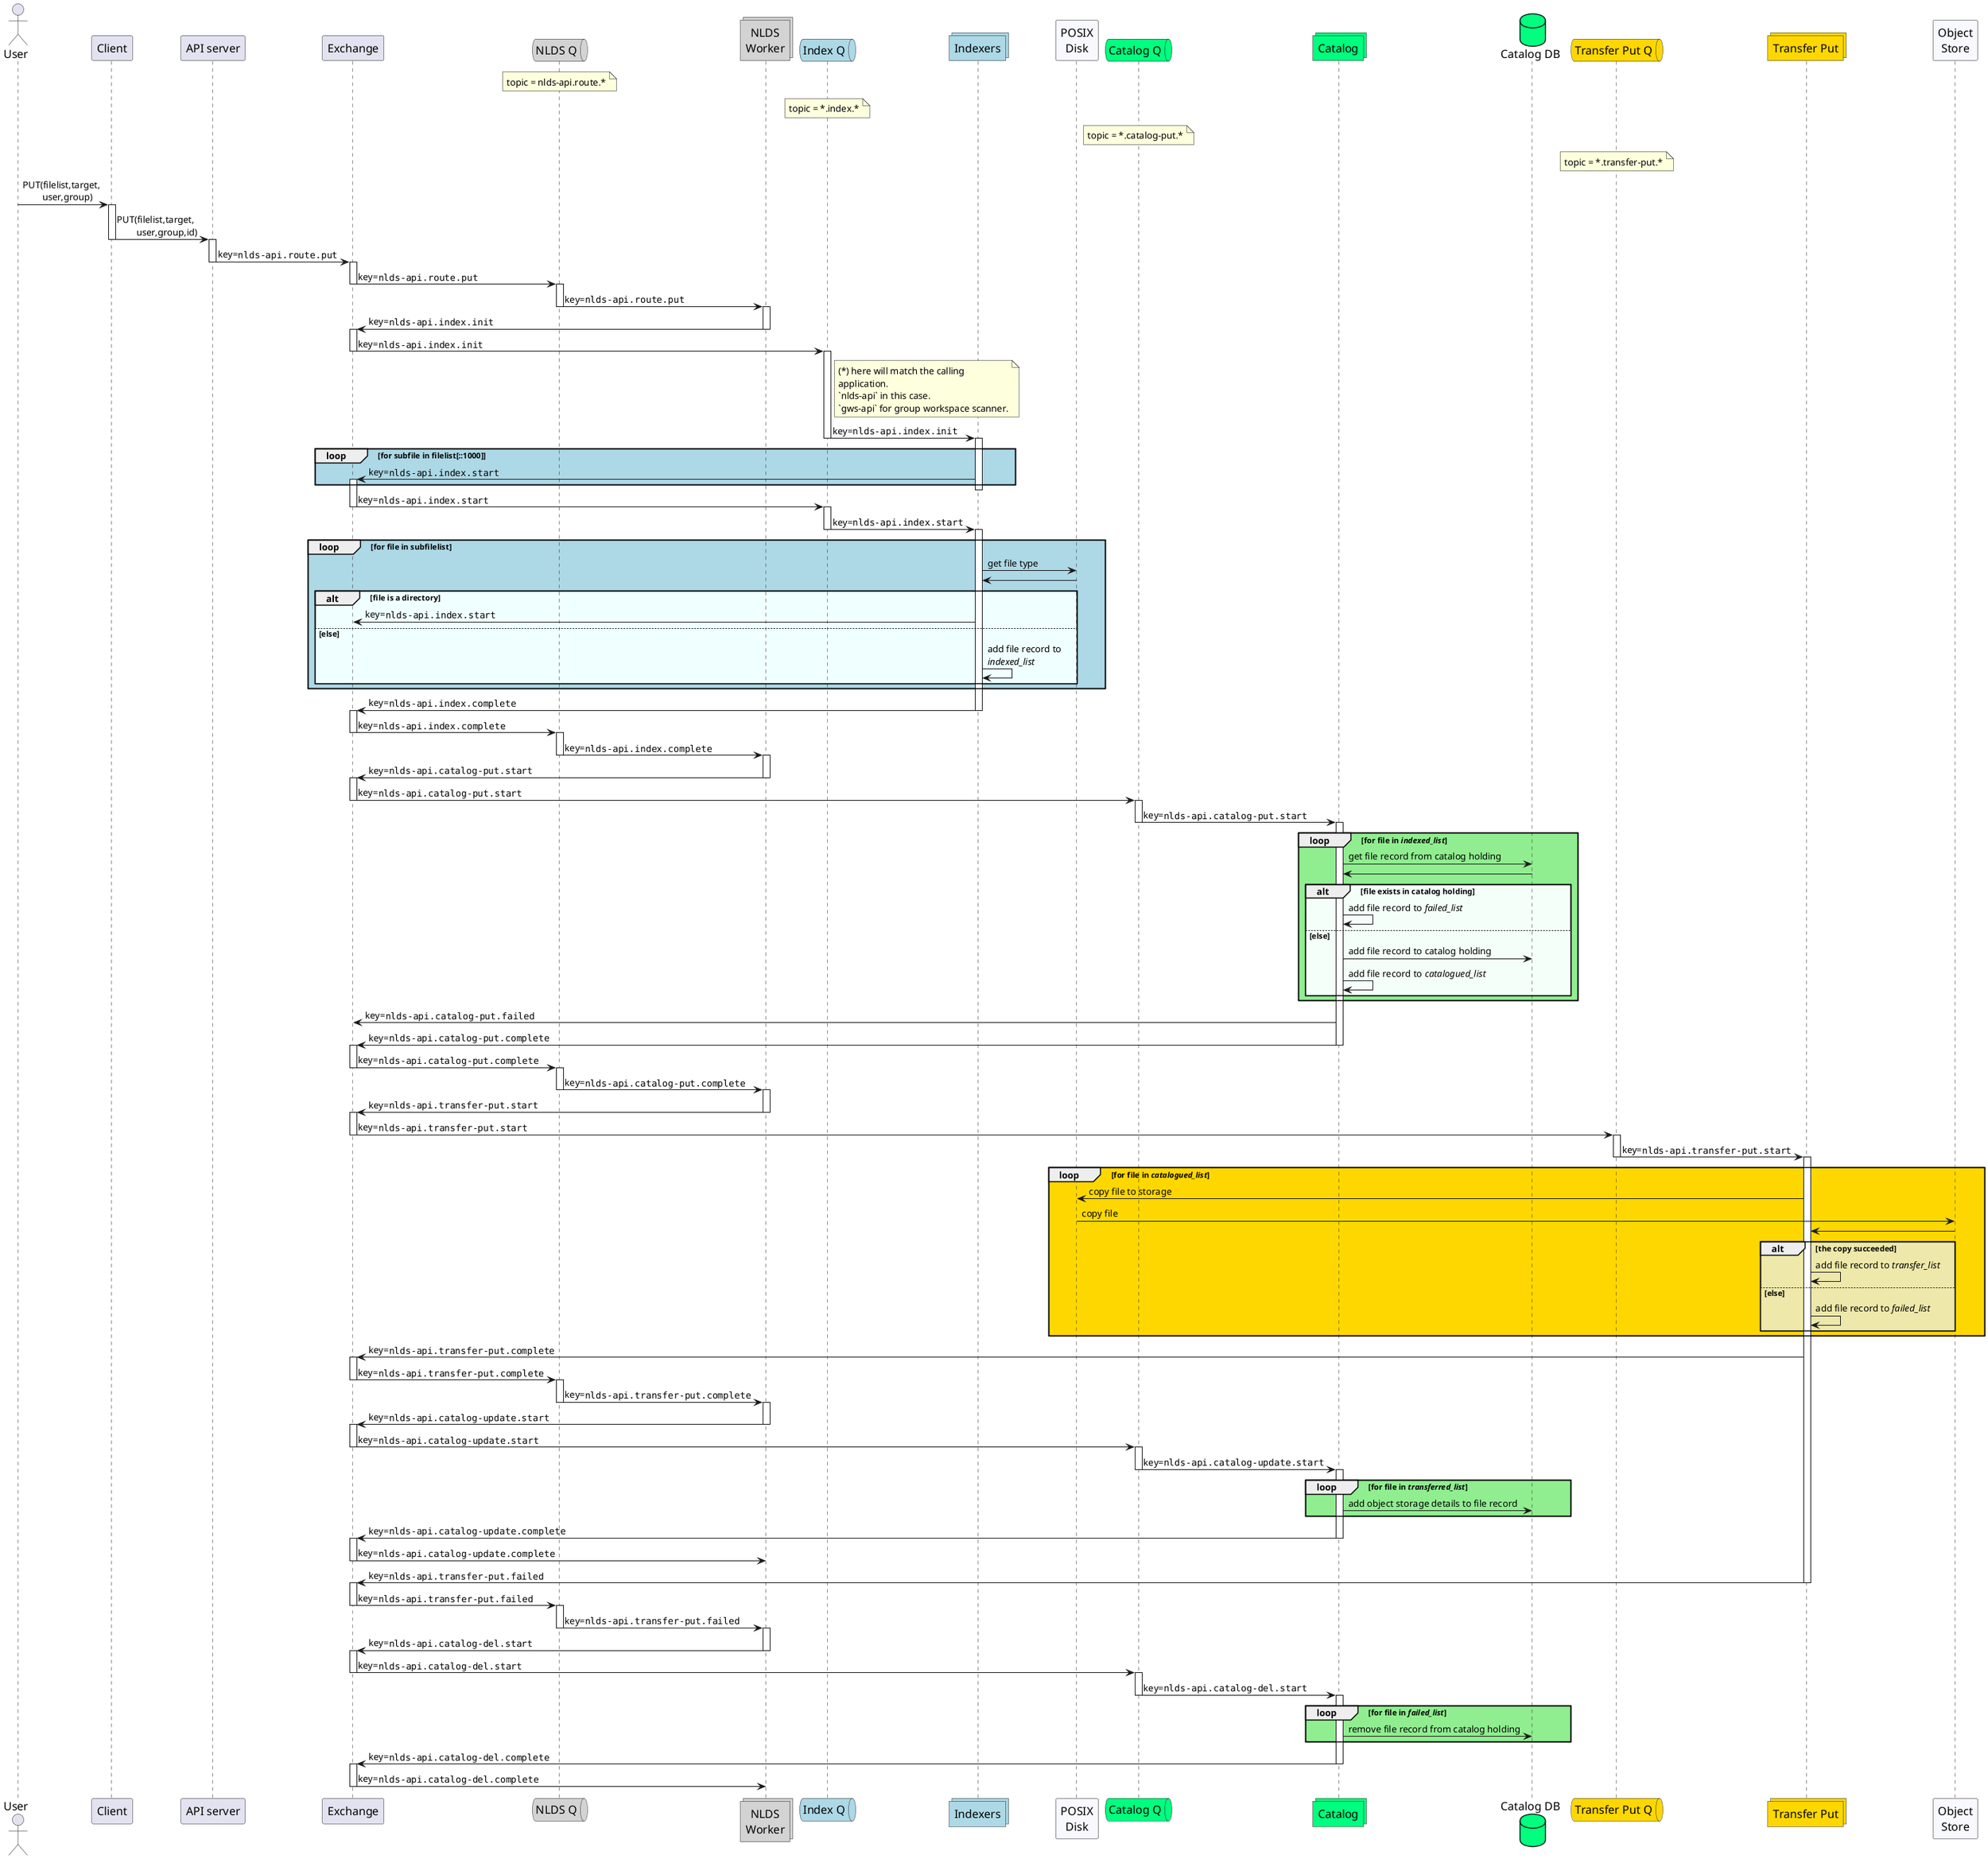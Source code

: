 @startuml message_flow_put_full

skinparam participantFontSize 16
skinparam participantFontName Futura

skinparam queueFontSize 16
skinparam queueFontName Futura

skinparam actorFontSize 16
skinparam actorFontName Futura

skinparam collectionsFontSize 16
skinparam collectionsFontName Futura

skinparam DatabaseFontSize 16
skinparam DatabaseFontName Futura

actor user as "User"
participant client as "Client"
participant server as "API server"
participant wex as "Exchange"

queue qw as "NLDS Q" #lightgrey
note over qw
    topic = nlds-api.route.*
end note
collections work as "NLDS\nWorker" #lightgrey

/'
database iddb as "Transaction DB" #lightgrey
'/
queue qs as "Index Q" #lightblue
note over qs
    topic = *.index.*
end note
collections index as "Indexers" #lightblue

participant disk as "POSIX\nDisk" #GhostWhite

queue qc as "Catalog Q" #springgreen
collections catalog as "Catalog" #springgreen
database catalog_db as "Catalog DB" #springgreen
note over qc
    topic = *.catalog-put.*
end note

queue qt as "Transfer Put Q" #gold
note over qt
    topic = *.transfer-put.*
end note
collections transfer_puts as "Transfer Put" #gold

participant obj as "Object\nStore" #GhostWhite

user -> client : PUT(filelist,target,\n\tuser,group)
activate client
client -> server : PUT(filelist,target,\n\tuser,group,id)
deactivate client
activate server
server -> wex : key=""nlds-api.route.put""
deactivate server
activate wex
wex -> qw : key=""nlds-api.route.put""
deactivate wex
activate qw
qw -> work : key=""nlds-api.route.put""
deactivate qw

activate work
work -> wex : key=""nlds-api.index.init""
deactivate work
activate wex
/'work -> iddb : INSERT(id,target,\n\tuser,group)'/
wex -> qs : key=""nlds-api.index.init""
deactivate wex

note right of qs
    (*) here will match the calling
    application.
    `nlds-api` in this case.
    `gws-api` for group workspace scanner.
end note
activate qs
qs -> index : key=""nlds-api.index.init""
deactivate qs
activate index
loop #lightblue for subfile in filelist[::1000]
    index -> wex : key=""nlds-api.index.start""
    activate wex
end
deactivate index

wex -> qs : key=""nlds-api.index.start""
deactivate wex

activate qs
qs -> index : key=""nlds-api.index.start""
deactivate qs
activate index
loop #lightblue for file in subfilelist
    index -> disk : get file type
    disk -> index
    alt #azure file is a directory
        index -> wex : key=""nlds-api.index.start""
    else else
        index -> index : add file record to\n//indexed_list//
    end
end
index -> wex : key=""nlds-api.index.complete""
deactivate index

activate wex
wex -> qw : key=""nlds-api.index.complete""
deactivate wex

activate qw
qw -> work : key=""nlds-api.index.complete""
deactivate qw

activate work
work -> wex : key=""nlds-api.catalog-put.start""
deactivate work

activate wex
wex -> qc : key=""nlds-api.catalog-put.start""
deactivate wex

activate qc
qc -> catalog : key=""nlds-api.catalog-put.start""
deactivate qc

activate catalog
loop #LightGreen for file in //indexed_list//
    catalog -> catalog_db : get file record from catalog holding
    catalog_db -> catalog
    alt #MintCream file exists in catalog holding
        catalog -> catalog : add file record to //failed_list//
    else else
        catalog -> catalog_db : add file record to catalog holding
        catalog -> catalog : add file record to //catalogued_list//
    end
end

catalog -> wex : key=""nlds-api.catalog-put.failed""
catalog -> wex : key=""nlds-api.catalog-put.complete""

deactivate catalog

activate wex
wex -> qw : key=""nlds-api.catalog-put.complete""
deactivate wex

activate qw
qw -> work: key=""nlds-api.catalog-put.complete""
deactivate qw

activate work
work -> wex  : key=""nlds-api.transfer-put.start""
deactivate work

activate wex
wex -> qt : key=""nlds-api.transfer-put.start""
deactivate wex

activate qt
qt -> transfer_puts : key=""nlds-api.transfer-put.start""
deactivate qt

activate transfer_puts
loop #Gold for file in //catalogued_list//
    transfer_puts -> disk : copy file to storage
    disk -> obj : copy file
    obj -> transfer_puts 
    alt #PaleGoldenRod the copy succeeded
        transfer_puts -> transfer_puts : add file record to //transfer_list//
    else else
        transfer_puts -> transfer_puts : add file record to //failed_list//
    end
end

transfer_puts -> wex : key=""nlds-api.transfer-put.complete""

activate wex
wex -> qw : key=""nlds-api.transfer-put.complete""
deactivate wex

activate qw
qw -> work : key=""nlds-api.transfer-put.complete""
deactivate qw

activate work
work -> wex : key=""nlds-api.catalog-update.start""
deactivate work

activate wex
wex -> qc : key=""nlds-api.catalog-update.start""
deactivate wex

activate qc
qc -> catalog : key=""nlds-api.catalog-update.start""
deactivate qc

activate catalog
loop #LightGreen for file in //transferred_list//
    catalog -> catalog_db : add object storage details to file record
end
catalog -> wex : key=""nlds-api.catalog-update.complete""
deactivate catalog

activate wex
wex -> work : key=""nlds-api.catalog-update.complete""
deactivate wex

transfer_puts -> wex : key=""nlds-api.transfer-put.failed""
deactivate transfer_puts


activate wex
wex -> qw : key=""nlds-api.transfer-put.failed""
deactivate wex

activate qw
qw -> work : key=""nlds-api.transfer-put.failed""
deactivate qw

activate work
work -> wex : key=""nlds-api.catalog-del.start""
deactivate work

activate wex
wex -> qc : key=""nlds-api.catalog-del.start""
deactivate wex

activate qc
qc -> catalog : key=""nlds-api.catalog-del.start""
deactivate qc

activate catalog
loop #LightGreen for file in //failed_list//
    catalog -> catalog_db : remove file record from catalog holding
end

catalog -> wex : key=""nlds-api.catalog-del.complete""
deactivate catalog

activate wex
wex -> work : key=""nlds-api.catalog-del.complete""
deactivate wex

@enduml